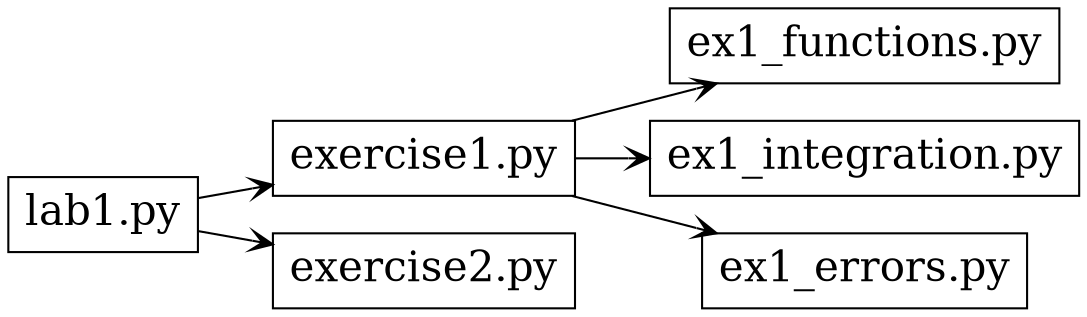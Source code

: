 digraph G {
    graph[
          rankdir=LR,
          center=true
          ]
    node [
          color="black", 
          # fillcolor="#cccccc",
          # style="filled,solid",
          fontsize=20,
          shape=box
          ]
    lab [label="lab1.py"];
    ex1 [label="exercise1.py"];
    ex2 [label="exercise2.py"];
    edge[
         arrowhead="vee"
         ];
    lab->ex1;
    lab->ex2;
    
    subgraph exercise_1 {
        ex1->"ex1_functions.py";
        ex1->"ex1_integration.py";
        ex1->"ex1_errors.py";
        label="Exercise 1";
        label="Current situation";
        color=black;
    }
}
